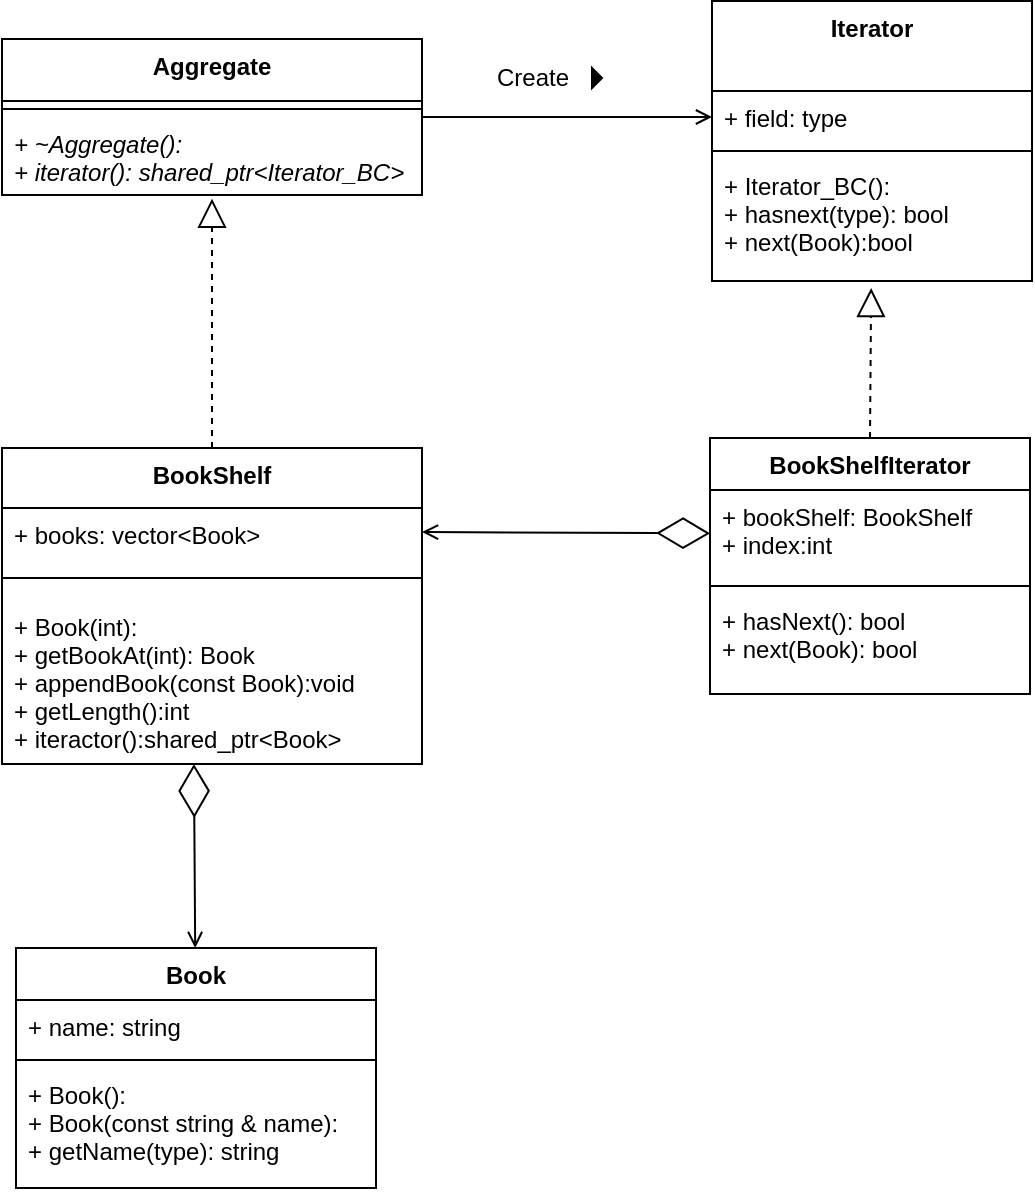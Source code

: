 <mxfile>
    <diagram id="ktSTNNbMhXlv0F0ixP2M" name="Page-1">
        <mxGraphModel dx="862" dy="507" grid="1" gridSize="10" guides="1" tooltips="1" connect="1" arrows="1" fold="1" page="1" pageScale="1" pageWidth="850" pageHeight="1100" math="0" shadow="0">
            <root>
                <mxCell id="0"/>
                <mxCell id="1" parent="0"/>
                <mxCell id="25" value="Book" style="swimlane;fontStyle=1;align=center;verticalAlign=top;childLayout=stackLayout;horizontal=1;startSize=26;horizontalStack=0;resizeParent=1;resizeParentMax=0;resizeLast=0;collapsible=1;marginBottom=0;" parent="1" vertex="1">
                    <mxGeometry x="167" y="860" width="180" height="120" as="geometry"/>
                </mxCell>
                <mxCell id="26" value="+ name: string" style="text;strokeColor=none;fillColor=none;align=left;verticalAlign=top;spacingLeft=4;spacingRight=4;overflow=hidden;rotatable=0;points=[[0,0.5],[1,0.5]];portConstraint=eastwest;" parent="25" vertex="1">
                    <mxGeometry y="26" width="180" height="26" as="geometry"/>
                </mxCell>
                <mxCell id="27" value="" style="line;strokeWidth=1;fillColor=none;align=left;verticalAlign=middle;spacingTop=-1;spacingLeft=3;spacingRight=3;rotatable=0;labelPosition=right;points=[];portConstraint=eastwest;strokeColor=inherit;" parent="25" vertex="1">
                    <mxGeometry y="52" width="180" height="8" as="geometry"/>
                </mxCell>
                <mxCell id="28" value="+ Book():&#10;+ Book(const string &amp; name):&#10;+ getName(type): string" style="text;strokeColor=none;fillColor=none;align=left;verticalAlign=top;spacingLeft=4;spacingRight=4;overflow=hidden;rotatable=0;points=[[0,0.5],[1,0.5]];portConstraint=eastwest;" parent="25" vertex="1">
                    <mxGeometry y="60" width="180" height="60" as="geometry"/>
                </mxCell>
                <mxCell id="29" value="BookShelf" style="swimlane;fontStyle=1;align=center;verticalAlign=top;childLayout=stackLayout;horizontal=1;startSize=30;horizontalStack=0;resizeParent=1;resizeParentMax=0;resizeLast=0;collapsible=1;marginBottom=0;" parent="1" vertex="1">
                    <mxGeometry x="160" y="610" width="210" height="158" as="geometry"/>
                </mxCell>
                <mxCell id="30" value="+ books: vector&lt;Book&gt;" style="text;strokeColor=none;fillColor=none;align=left;verticalAlign=top;spacingLeft=4;spacingRight=4;overflow=hidden;rotatable=0;points=[[0,0.5],[1,0.5]];portConstraint=eastwest;" parent="29" vertex="1">
                    <mxGeometry y="30" width="210" height="24" as="geometry"/>
                </mxCell>
                <mxCell id="31" value="" style="line;strokeWidth=1;fillColor=none;align=left;verticalAlign=middle;spacingTop=-1;spacingLeft=3;spacingRight=3;rotatable=0;labelPosition=right;points=[];portConstraint=eastwest;strokeColor=inherit;" parent="29" vertex="1">
                    <mxGeometry y="54" width="210" height="22" as="geometry"/>
                </mxCell>
                <mxCell id="32" value="+ Book(int):&#10;+ getBookAt(int): Book&#10;+ appendBook(const Book):void&#10;+ getLength():int&#10;+ iteractor():shared_ptr&lt;Book&gt;" style="text;strokeColor=none;fillColor=none;align=left;verticalAlign=top;spacingLeft=4;spacingRight=4;overflow=hidden;rotatable=0;points=[[0,0.5],[1,0.5]];portConstraint=eastwest;" parent="29" vertex="1">
                    <mxGeometry y="76" width="210" height="82" as="geometry"/>
                </mxCell>
                <mxCell id="35" value="BookShelfIterator" style="swimlane;fontStyle=1;align=center;verticalAlign=top;childLayout=stackLayout;horizontal=1;startSize=26;horizontalStack=0;resizeParent=1;resizeParentMax=0;resizeLast=0;collapsible=1;marginBottom=0;" parent="1" vertex="1">
                    <mxGeometry x="514" y="605" width="160" height="128" as="geometry"/>
                </mxCell>
                <mxCell id="36" value="+ bookShelf: BookShelf&#10;+ index:int" style="text;strokeColor=none;fillColor=none;align=left;verticalAlign=top;spacingLeft=4;spacingRight=4;overflow=hidden;rotatable=0;points=[[0,0.5],[1,0.5]];portConstraint=eastwest;" parent="35" vertex="1">
                    <mxGeometry y="26" width="160" height="44" as="geometry"/>
                </mxCell>
                <mxCell id="37" value="" style="line;strokeWidth=1;fillColor=none;align=left;verticalAlign=middle;spacingTop=-1;spacingLeft=3;spacingRight=3;rotatable=0;labelPosition=right;points=[];portConstraint=eastwest;strokeColor=inherit;" parent="35" vertex="1">
                    <mxGeometry y="70" width="160" height="8" as="geometry"/>
                </mxCell>
                <mxCell id="38" value="+ hasNext(): bool&#10;+ next(Book): bool" style="text;strokeColor=none;fillColor=none;align=left;verticalAlign=top;spacingLeft=4;spacingRight=4;overflow=hidden;rotatable=0;points=[[0,0.5],[1,0.5]];portConstraint=eastwest;" parent="35" vertex="1">
                    <mxGeometry y="78" width="160" height="50" as="geometry"/>
                </mxCell>
                <mxCell id="43" value="" style="endArrow=diamondThin;endFill=0;endSize=24;html=1;rounded=1;sketch=0;fontFamily=Helvetica;startArrow=open;startFill=0;exitX=1;exitY=0.5;exitDx=0;exitDy=0;" parent="1" source="30" target="36" edge="1">
                    <mxGeometry width="160" relative="1" as="geometry">
                        <mxPoint x="420" y="750" as="sourcePoint"/>
                        <mxPoint x="580" y="750" as="targetPoint"/>
                    </mxGeometry>
                </mxCell>
                <mxCell id="44" value="" style="endArrow=diamondThin;endFill=0;endSize=24;html=1;rounded=1;sketch=0;fontFamily=Helvetica;startArrow=open;startFill=0;entryX=0.457;entryY=1;entryDx=0;entryDy=0;entryPerimeter=0;" parent="1" source="25" target="32" edge="1">
                    <mxGeometry width="160" relative="1" as="geometry">
                        <mxPoint x="480" y="830" as="sourcePoint"/>
                        <mxPoint x="525" y="830" as="targetPoint"/>
                    </mxGeometry>
                </mxCell>
                <mxCell id="45" value="Aggregate" style="swimlane;fontStyle=1;align=center;verticalAlign=top;childLayout=stackLayout;horizontal=1;startSize=31;horizontalStack=0;resizeParent=1;resizeParentMax=0;resizeLast=0;collapsible=1;marginBottom=0;fontFamily=Helvetica;" parent="1" vertex="1">
                    <mxGeometry x="160" y="405.5" width="210" height="78" as="geometry"/>
                </mxCell>
                <mxCell id="47" value="" style="line;strokeWidth=1;fillColor=none;align=left;verticalAlign=middle;spacingTop=-1;spacingLeft=3;spacingRight=3;rotatable=0;labelPosition=right;points=[];portConstraint=eastwest;strokeColor=inherit;fontFamily=Helvetica;" parent="45" vertex="1">
                    <mxGeometry y="31" width="210" height="8" as="geometry"/>
                </mxCell>
                <mxCell id="48" value="+ ~Aggregate():&#10;+ iterator(): shared_ptr&lt;Iterator_BC&gt;" style="text;strokeColor=none;fillColor=none;align=left;verticalAlign=top;spacingLeft=4;spacingRight=4;overflow=hidden;rotatable=0;points=[[0,0.5],[1,0.5]];portConstraint=eastwest;fontFamily=Helvetica;fontStyle=2" parent="45" vertex="1">
                    <mxGeometry y="39" width="210" height="39" as="geometry"/>
                </mxCell>
                <mxCell id="49" value="Iterator" style="swimlane;fontStyle=1;align=center;verticalAlign=top;childLayout=stackLayout;horizontal=1;startSize=45;horizontalStack=0;resizeParent=1;resizeParentMax=0;resizeLast=0;collapsible=1;marginBottom=0;fontFamily=Helvetica;" parent="1" vertex="1">
                    <mxGeometry x="515" y="386.5" width="160" height="140" as="geometry"/>
                </mxCell>
                <mxCell id="50" value="+ field: type" style="text;strokeColor=none;fillColor=none;align=left;verticalAlign=top;spacingLeft=4;spacingRight=4;overflow=hidden;rotatable=0;points=[[0,0.5],[1,0.5]];portConstraint=eastwest;fontFamily=Helvetica;" parent="49" vertex="1">
                    <mxGeometry y="45" width="160" height="26" as="geometry"/>
                </mxCell>
                <mxCell id="51" value="" style="line;strokeWidth=1;fillColor=none;align=left;verticalAlign=middle;spacingTop=-1;spacingLeft=3;spacingRight=3;rotatable=0;labelPosition=right;points=[];portConstraint=eastwest;strokeColor=inherit;fontFamily=Helvetica;" parent="49" vertex="1">
                    <mxGeometry y="71" width="160" height="8" as="geometry"/>
                </mxCell>
                <mxCell id="52" value="+ Iterator_BC():&#10;+ hasnext(type): bool&#10;+ next(Book):bool" style="text;strokeColor=none;fillColor=none;align=left;verticalAlign=top;spacingLeft=4;spacingRight=4;overflow=hidden;rotatable=0;points=[[0,0.5],[1,0.5]];portConstraint=eastwest;fontFamily=Helvetica;" parent="49" vertex="1">
                    <mxGeometry y="79" width="160" height="61" as="geometry"/>
                </mxCell>
                <mxCell id="53" value="" style="endArrow=block;dashed=1;endFill=0;endSize=12;html=1;rounded=1;sketch=0;fontFamily=Helvetica;exitX=0.5;exitY=0;exitDx=0;exitDy=0;entryX=0.5;entryY=1.047;entryDx=0;entryDy=0;entryPerimeter=0;" parent="1" source="29" target="48" edge="1">
                    <mxGeometry width="160" relative="1" as="geometry">
                        <mxPoint x="380" y="580" as="sourcePoint"/>
                        <mxPoint x="540" y="580" as="targetPoint"/>
                    </mxGeometry>
                </mxCell>
                <mxCell id="55" value="" style="endArrow=block;dashed=1;endFill=0;endSize=12;html=1;rounded=1;sketch=0;fontFamily=Helvetica;exitX=0.5;exitY=0;exitDx=0;exitDy=0;entryX=0.5;entryY=1.047;entryDx=0;entryDy=0;entryPerimeter=0;" parent="1" source="35" edge="1">
                    <mxGeometry width="160" relative="1" as="geometry">
                        <mxPoint x="594.58" y="622.78" as="sourcePoint"/>
                        <mxPoint x="594.58" y="530.002" as="targetPoint"/>
                    </mxGeometry>
                </mxCell>
                <mxCell id="65" value="" style="triangle;aspect=fixed;fillColor=strokeColor;fontFamily=Helvetica;fontColor=#000000;" parent="1" vertex="1">
                    <mxGeometry x="455" y="420" width="5" height="10" as="geometry"/>
                </mxCell>
                <mxCell id="66" value="" style="endArrow=open;html=1;rounded=0;align=center;verticalAlign=bottom;labelBackgroundColor=none;sketch=0;fontFamily=Helvetica;fontColor=#000000;exitX=1;exitY=0.5;exitDx=0;exitDy=0;entryX=0;entryY=0.5;entryDx=0;entryDy=0;endFill=0;" parent="1" source="45" target="50" edge="1">
                    <mxGeometry relative="1" as="geometry">
                        <mxPoint x="370" y="445.0" as="sourcePoint"/>
                        <mxPoint x="530" y="582" as="targetPoint"/>
                    </mxGeometry>
                </mxCell>
                <mxCell id="67" value="Create" style="text;html=1;align=center;verticalAlign=middle;resizable=0;points=[];autosize=1;strokeColor=none;fillColor=none;fontFamily=Helvetica;fontColor=#000000;" parent="1" vertex="1">
                    <mxGeometry x="395" y="410" width="60" height="30" as="geometry"/>
                </mxCell>
            </root>
        </mxGraphModel>
    </diagram>
</mxfile>